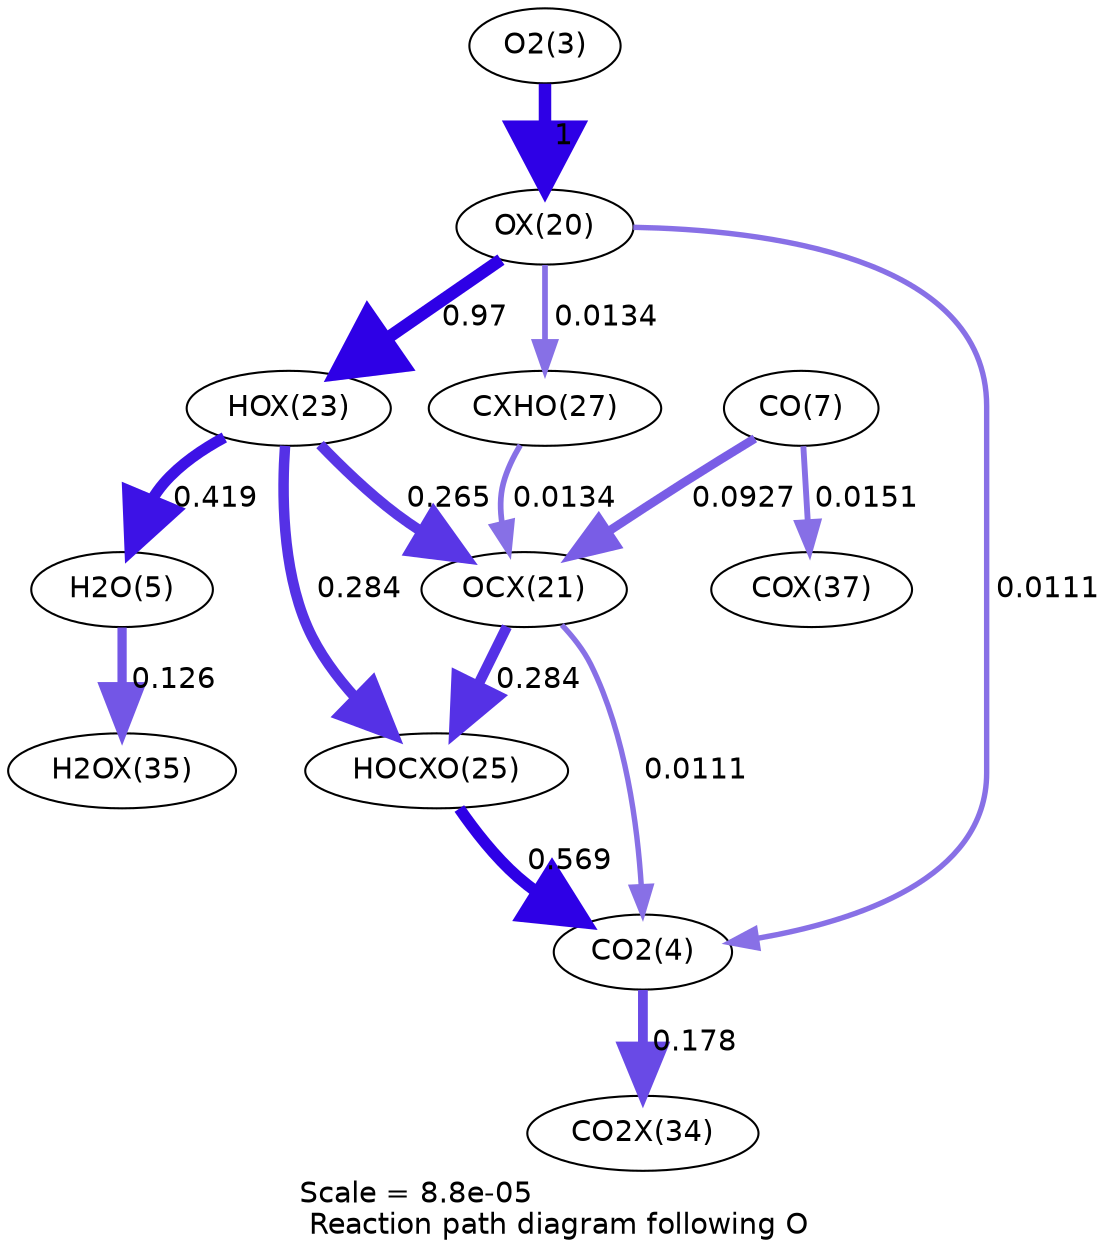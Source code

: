 digraph reaction_paths {
center=1;
s5 -> s23[fontname="Helvetica", penwidth=6, arrowsize=3, color="0.7, 1.5, 0.9"
, label=" 1"];
s23 -> s26[fontname="Helvetica", penwidth=5.98, arrowsize=2.99, color="0.7, 1.47, 0.9"
, label=" 0.97"];
s23 -> s30[fontname="Helvetica", penwidth=2.74, arrowsize=1.37, color="0.7, 0.513, 0.9"
, label=" 0.0134"];
s23 -> s6[fontname="Helvetica", penwidth=2.6, arrowsize=1.3, color="0.7, 0.511, 0.9"
, label=" 0.0111"];
s26 -> s7[fontname="Helvetica", penwidth=5.34, arrowsize=2.67, color="0.7, 0.919, 0.9"
, label=" 0.419"];
s26 -> s24[fontname="Helvetica", penwidth=5, arrowsize=2.5, color="0.7, 0.765, 0.9"
, label=" 0.265"];
s26 -> s28[fontname="Helvetica", penwidth=5.05, arrowsize=2.53, color="0.7, 0.784, 0.9"
, label=" 0.284"];
s7 -> s33[fontname="Helvetica", penwidth=4.44, arrowsize=2.22, color="0.7, 0.626, 0.9"
, label=" 0.126"];
s30 -> s24[fontname="Helvetica", penwidth=2.74, arrowsize=1.37, color="0.7, 0.513, 0.9"
, label=" 0.0134"];
s9 -> s24[fontname="Helvetica", penwidth=4.2, arrowsize=2.1, color="0.7, 0.593, 0.9"
, label=" 0.0927"];
s9 -> s35[fontname="Helvetica", penwidth=2.83, arrowsize=1.42, color="0.7, 0.515, 0.9"
, label=" 0.0151"];
s24 -> s6[fontname="Helvetica", penwidth=2.6, arrowsize=1.3, color="0.7, 0.511, 0.9"
, label=" 0.0111"];
s24 -> s28[fontname="Helvetica", penwidth=5.05, arrowsize=2.53, color="0.7, 0.784, 0.9"
, label=" 0.284"];
s28 -> s6[fontname="Helvetica", penwidth=5.57, arrowsize=2.79, color="0.7, 1.07, 0.9"
, label=" 0.569"];
s6 -> s32[fontname="Helvetica", penwidth=4.7, arrowsize=2.35, color="0.7, 0.678, 0.9"
, label=" 0.178"];
s5 [ fontname="Helvetica", label="O2(3)"];
s6 [ fontname="Helvetica", label="CO2(4)"];
s7 [ fontname="Helvetica", label="H2O(5)"];
s9 [ fontname="Helvetica", label="CO(7)"];
s23 [ fontname="Helvetica", label="OX(20)"];
s24 [ fontname="Helvetica", label="OCX(21)"];
s26 [ fontname="Helvetica", label="HOX(23)"];
s28 [ fontname="Helvetica", label="HOCXO(25)"];
s30 [ fontname="Helvetica", label="CXHO(27)"];
s32 [ fontname="Helvetica", label="CO2X(34)"];
s33 [ fontname="Helvetica", label="H2OX(35)"];
s35 [ fontname="Helvetica", label="COX(37)"];
 label = "Scale = 8.8e-05\l Reaction path diagram following O";
 fontname = "Helvetica";
}
